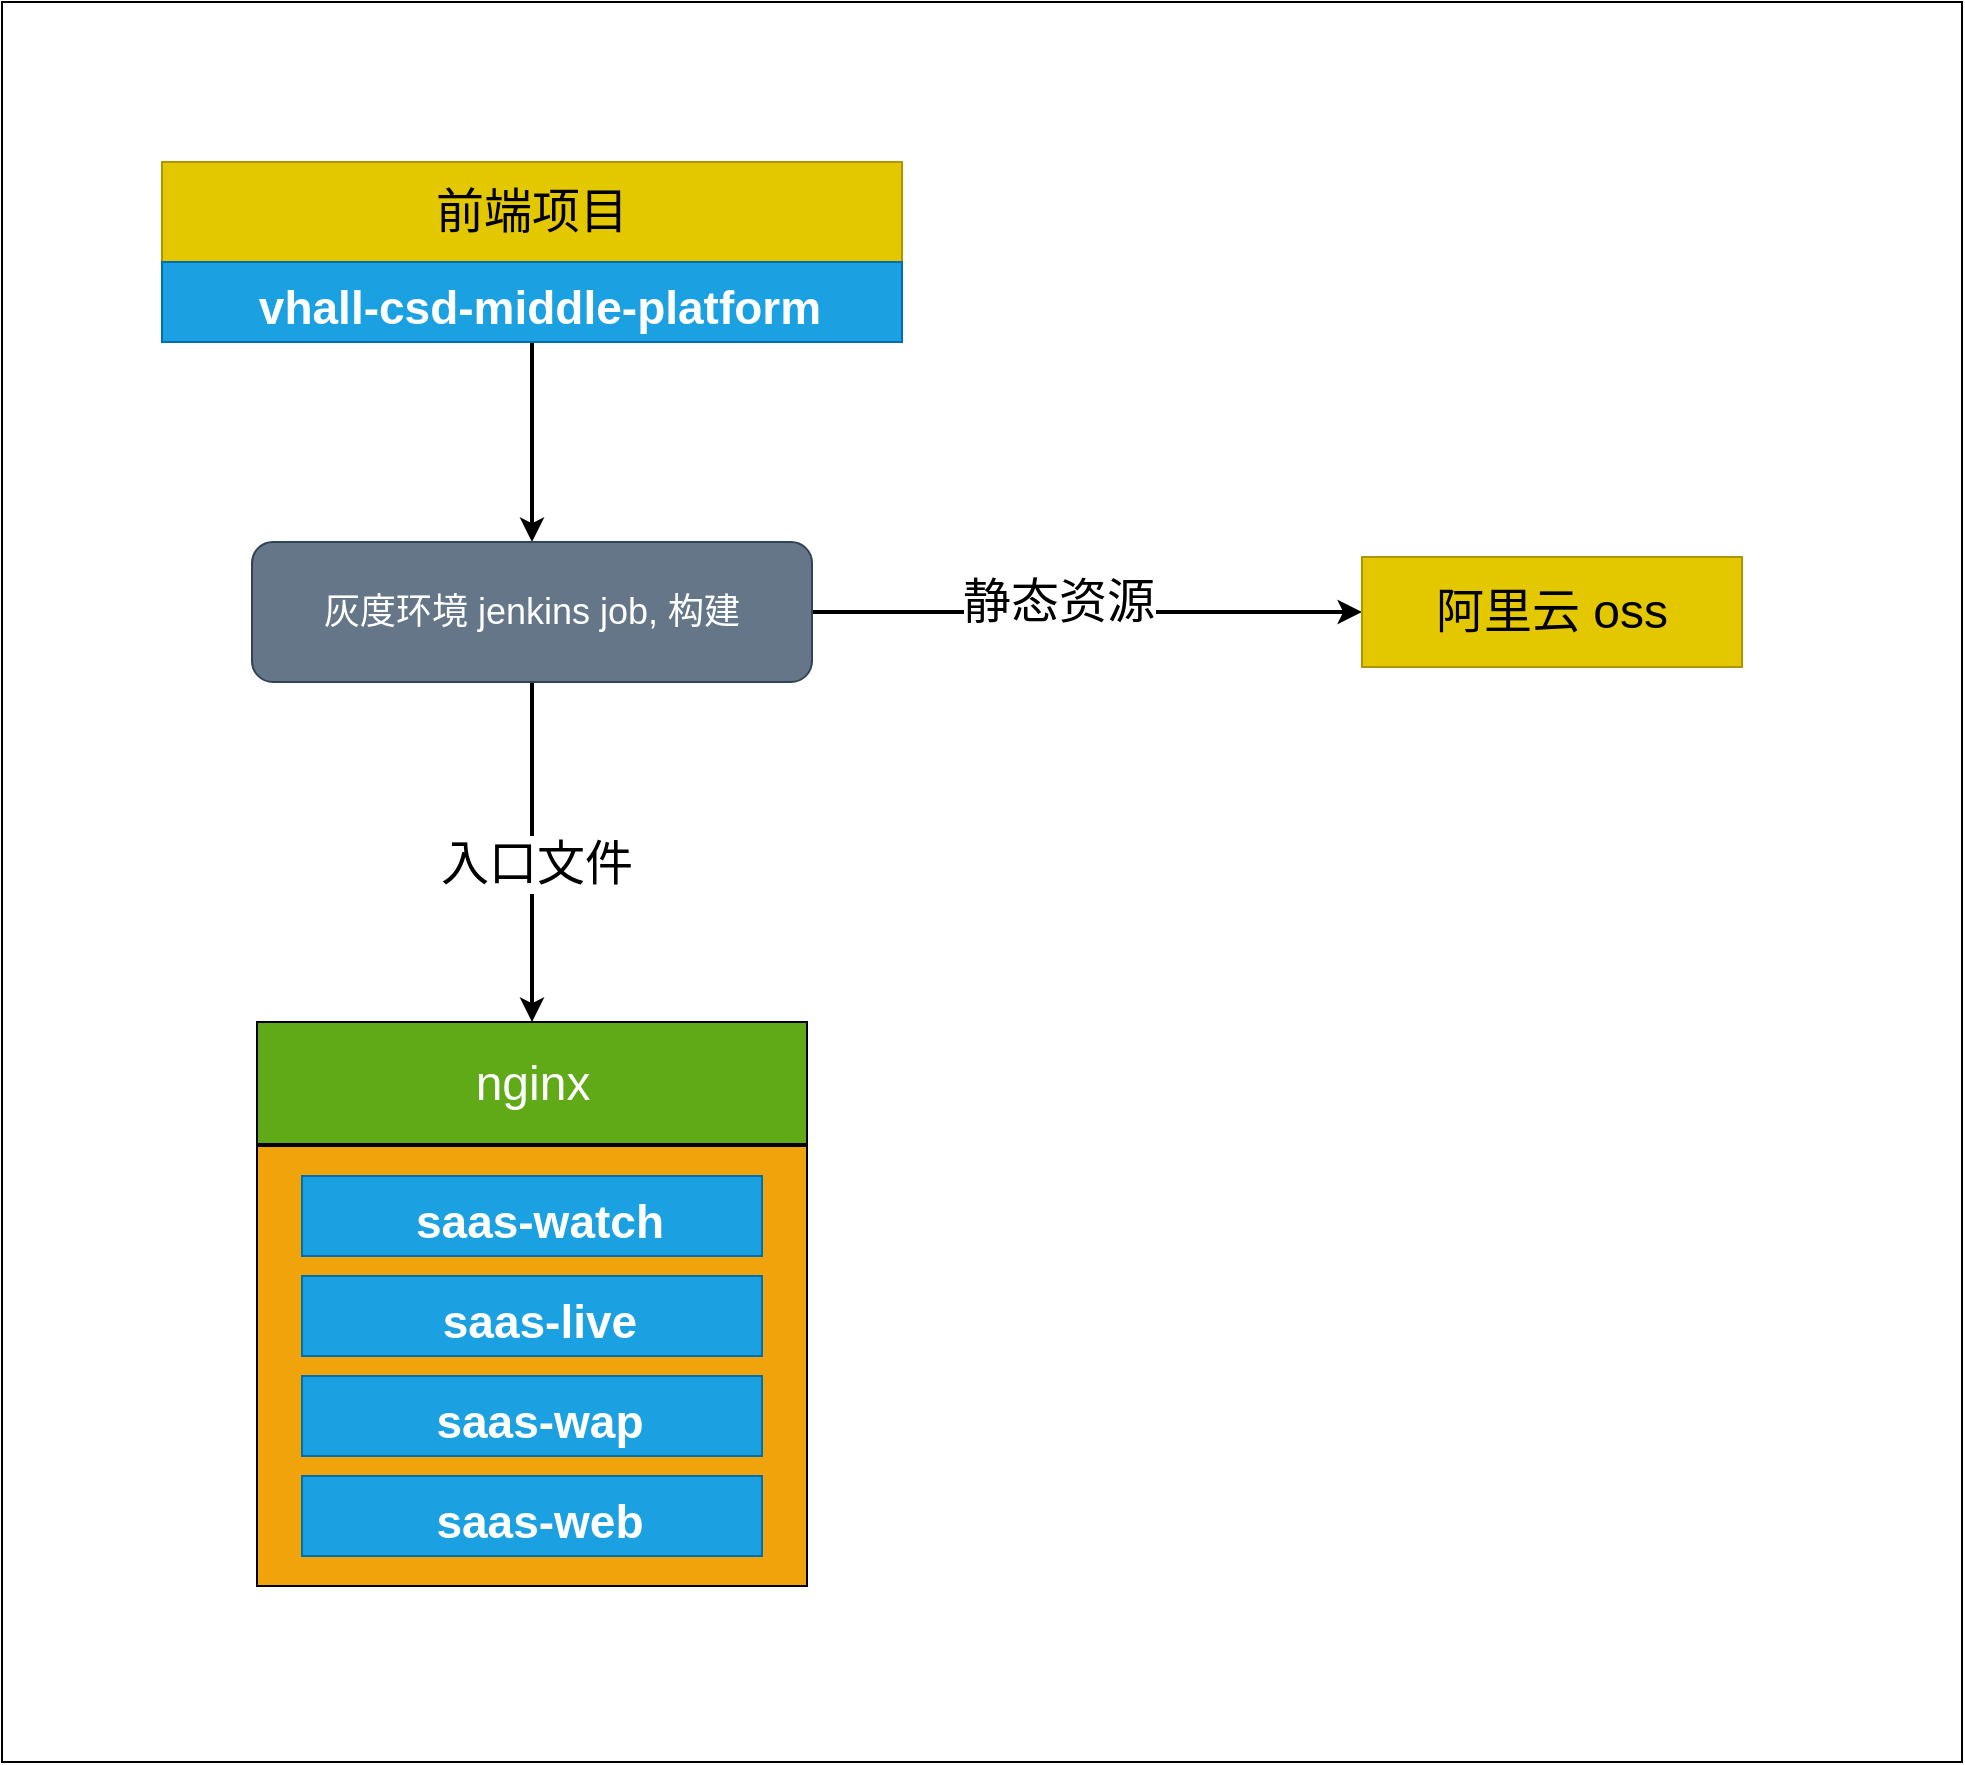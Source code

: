 <mxfile>
    <diagram id="Jz4JlQK4B5a-qAC1iCsH" name="第 1 页">
        <mxGraphModel dx="585" dy="800" grid="1" gridSize="10" guides="1" tooltips="1" connect="1" arrows="1" fold="1" page="1" pageScale="1" pageWidth="1920" pageHeight="1200" background="#FFFFFF" math="0" shadow="0">
            <root>
                <mxCell id="0"/>
                <mxCell id="1" parent="0"/>
                <mxCell id="31" value="" style="rounded=0;whiteSpace=wrap;html=1;pointerEvents=0;fontFamily=Helvetica;fontSize=24;fontColor=#FFFFFF;strokeColor=#000000;fillColor=none;gradientColor=none;" vertex="1" parent="1">
                    <mxGeometry width="980" height="880" as="geometry"/>
                </mxCell>
                <mxCell id="2" value="&lt;font color=&quot;#000000&quot;&gt;&lt;span style=&quot;font-size: 24px&quot;&gt;前端项目&lt;/span&gt;&lt;/font&gt;&lt;font color=&quot;#000000&quot;&gt;&lt;span style=&quot;font-size: 24px&quot;&gt;&lt;br&gt;&lt;/span&gt;&lt;/font&gt;" style="rounded=0;whiteSpace=wrap;html=1;fillColor=#e3c800;strokeColor=#B09500;fontColor=#000000;" vertex="1" parent="1">
                    <mxGeometry x="80" y="80" width="370" height="50" as="geometry"/>
                </mxCell>
                <mxCell id="7" style="edgeStyle=none;html=1;exitX=0.5;exitY=1;exitDx=0;exitDy=0;entryX=0.5;entryY=0;entryDx=0;entryDy=0;fontSize=18;fontColor=#000000;strokeColor=#000000;strokeWidth=2;" edge="1" parent="1" source="4" target="6">
                    <mxGeometry relative="1" as="geometry"/>
                </mxCell>
                <mxCell id="4" value="&lt;h1 class=&quot;home-panel-title gl-mt-3 gl-mb-2 gl-font-size-h1 gl-line-height-24 gl-font-weight-bold gl-ml-3&quot; itemprop=&quot;name&quot; style=&quot;box-sizing: border-box ; margin-top: 0.5rem ; margin-bottom: 0.25rem ; line-height: 1.5rem ; font-size: 1.438rem ; margin-left: 0.5rem ; text-align: left&quot;&gt;vhall-csd-middle-platform&lt;/h1&gt;" style="rounded=0;whiteSpace=wrap;html=1;fontSize=24;fontColor=#ffffff;strokeColor=#006EAF;fillColor=#1ba1e2;" vertex="1" parent="1">
                    <mxGeometry x="80" y="130" width="370" height="40" as="geometry"/>
                </mxCell>
                <mxCell id="14" style="edgeStyle=none;html=1;exitX=0.5;exitY=1;exitDx=0;exitDy=0;fontSize=18;fontColor=#000000;strokeColor=#000000;strokeWidth=2;" edge="1" parent="1" source="6" target="8">
                    <mxGeometry relative="1" as="geometry"/>
                </mxCell>
                <mxCell id="35" value="入口文件" style="edgeLabel;html=1;align=center;verticalAlign=middle;resizable=0;points=[];fontSize=24;fontFamily=Helvetica;fontColor=#000000;labelBackgroundColor=#FFFFFF;" vertex="1" connectable="0" parent="14">
                    <mxGeometry x="0.066" y="2" relative="1" as="geometry">
                        <mxPoint as="offset"/>
                    </mxGeometry>
                </mxCell>
                <mxCell id="20" style="edgeStyle=none;html=1;exitX=1;exitY=0.5;exitDx=0;exitDy=0;fontFamily=Helvetica;fontSize=12;fontColor=default;strokeColor=#000000;strokeWidth=2;entryX=0;entryY=0.5;entryDx=0;entryDy=0;" edge="1" parent="1" source="6" target="29">
                    <mxGeometry relative="1" as="geometry">
                        <mxPoint x="672.15" y="307.04" as="targetPoint"/>
                    </mxGeometry>
                </mxCell>
                <mxCell id="36" value="静态资源" style="edgeLabel;html=1;align=center;verticalAlign=middle;resizable=0;points=[];fontSize=24;fontFamily=Helvetica;fontColor=#000000;labelBackgroundColor=#FFFFFF;" vertex="1" connectable="0" parent="20">
                    <mxGeometry x="-0.097" y="5" relative="1" as="geometry">
                        <mxPoint x="-1" as="offset"/>
                    </mxGeometry>
                </mxCell>
                <mxCell id="6" value="灰度环境 jenkins job, 构建" style="rounded=1;whiteSpace=wrap;html=1;labelBackgroundColor=none;fontSize=18;fontColor=#ffffff;strokeColor=#314354;fillColor=#647687;" vertex="1" parent="1">
                    <mxGeometry x="125" y="270" width="280" height="70" as="geometry"/>
                </mxCell>
                <mxCell id="19" value="" style="group" vertex="1" connectable="0" parent="1">
                    <mxGeometry x="127.5" y="510" width="275" height="282" as="geometry"/>
                </mxCell>
                <mxCell id="8" value="&lt;font style=&quot;font-size: 24px&quot;&gt;nginx&lt;/font&gt;" style="rounded=0;whiteSpace=wrap;html=1;labelBackgroundColor=none;fontSize=18;fontColor=#ffffff;strokeColor=#000000;fillColor=#60a917;" vertex="1" parent="19">
                    <mxGeometry width="275" height="61" as="geometry"/>
                </mxCell>
                <mxCell id="16" value="" style="rounded=0;whiteSpace=wrap;html=1;labelBackgroundColor=none;fontSize=18;fontColor=#000000;strokeColor=#000000;fillColor=#f0a30a;" vertex="1" parent="19">
                    <mxGeometry y="62" width="275" height="220" as="geometry"/>
                </mxCell>
                <mxCell id="18" value="" style="group" vertex="1" connectable="0" parent="19">
                    <mxGeometry x="22.5" y="77" width="230" height="190" as="geometry"/>
                </mxCell>
                <mxCell id="10" value="&lt;h1 class=&quot;home-panel-title gl-mt-3 gl-mb-2 gl-font-size-h1 gl-line-height-24 gl-font-weight-bold gl-ml-3&quot; itemprop=&quot;name&quot; style=&quot;box-sizing: border-box ; margin-top: 0.5rem ; margin-bottom: 0.25rem ; line-height: 1.5rem ; font-size: 1.438rem ; margin-left: 0.5rem ; text-align: left&quot;&gt;saas-live&lt;/h1&gt;" style="rounded=0;whiteSpace=wrap;html=1;fontSize=24;fontColor=#ffffff;strokeColor=#006EAF;fillColor=#1ba1e2;" vertex="1" parent="18">
                    <mxGeometry y="50" width="230" height="40" as="geometry"/>
                </mxCell>
                <mxCell id="11" value="&lt;h1 class=&quot;home-panel-title gl-mt-3 gl-mb-2 gl-font-size-h1 gl-line-height-24 gl-font-weight-bold gl-ml-3&quot; itemprop=&quot;name&quot; style=&quot;box-sizing: border-box ; margin-top: 0.5rem ; margin-bottom: 0.25rem ; line-height: 1.5rem ; font-size: 1.438rem ; margin-left: 0.5rem ; text-align: left&quot;&gt;saas-wap&lt;/h1&gt;" style="rounded=0;whiteSpace=wrap;html=1;fontSize=24;fontColor=#ffffff;strokeColor=#006EAF;fillColor=#1ba1e2;" vertex="1" parent="18">
                    <mxGeometry y="100" width="230" height="40" as="geometry"/>
                </mxCell>
                <mxCell id="12" value="&lt;h1 class=&quot;home-panel-title gl-mt-3 gl-mb-2 gl-font-size-h1 gl-line-height-24 gl-font-weight-bold gl-ml-3&quot; itemprop=&quot;name&quot; style=&quot;box-sizing: border-box ; margin-top: 0.5rem ; margin-bottom: 0.25rem ; line-height: 1.5rem ; font-size: 1.438rem ; margin-left: 0.5rem ; text-align: left&quot;&gt;saas-web&lt;/h1&gt;" style="rounded=0;whiteSpace=wrap;html=1;fontSize=24;fontColor=#ffffff;strokeColor=#006EAF;fillColor=#1ba1e2;" vertex="1" parent="18">
                    <mxGeometry y="150" width="230" height="40" as="geometry"/>
                </mxCell>
                <mxCell id="13" value="&lt;h1 class=&quot;home-panel-title gl-mt-3 gl-mb-2 gl-font-size-h1 gl-line-height-24 gl-font-weight-bold gl-ml-3&quot; itemprop=&quot;name&quot; style=&quot;box-sizing: border-box ; margin-top: 0.5rem ; margin-bottom: 0.25rem ; line-height: 1.5rem ; font-size: 1.438rem ; margin-left: 0.5rem ; text-align: left&quot;&gt;saas-watch&lt;/h1&gt;" style="rounded=0;whiteSpace=wrap;html=1;fontSize=24;fontColor=#ffffff;strokeColor=#006EAF;fillColor=#1ba1e2;" vertex="1" parent="18">
                    <mxGeometry width="230" height="40" as="geometry"/>
                </mxCell>
                <mxCell id="29" value="&lt;font color=&quot;#000000&quot;&gt;&lt;span style=&quot;font-size: 24px&quot;&gt;阿里云 oss&lt;/span&gt;&lt;/font&gt;&lt;font color=&quot;#000000&quot;&gt;&lt;span style=&quot;font-size: 24px&quot;&gt;&lt;br&gt;&lt;/span&gt;&lt;/font&gt;" style="rounded=0;whiteSpace=wrap;html=1;fillColor=#e3c800;strokeColor=#B09500;fontColor=#000000;" vertex="1" parent="1">
                    <mxGeometry x="680" y="277.5" width="190" height="55" as="geometry"/>
                </mxCell>
            </root>
        </mxGraphModel>
    </diagram>
</mxfile>